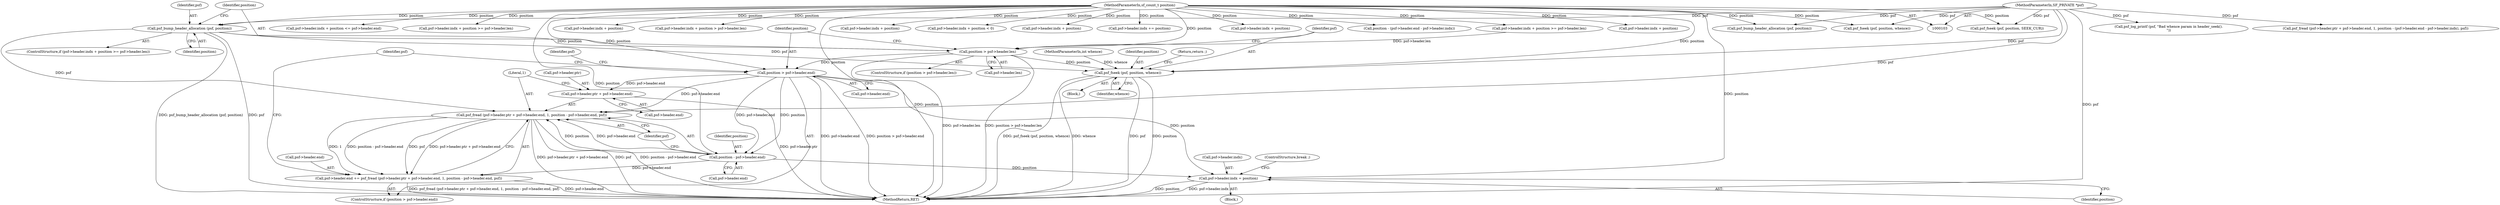 digraph "0_libsndfile_708e996c87c5fae77b104ccfeb8f6db784c32074_14@API" {
"1000126" [label="(Call,psf_bump_header_allocation (psf, position))"];
"1000104" [label="(MethodParameterIn,SF_PRIVATE *psf)"];
"1000105" [label="(MethodParameterIn,sf_count_t position)"];
"1000130" [label="(Call,position > psf->header.len)"];
"1000138" [label="(Call,psf_fseek (psf, position, whence))"];
"1000144" [label="(Call,position > psf->header.end)"];
"1000157" [label="(Call,psf_fread (psf->header.ptr + psf->header.end, 1, position - psf->header.end, psf))"];
"1000151" [label="(Call,psf->header.end += psf_fread (psf->header.ptr + psf->header.end, 1, position - psf->header.end, psf))"];
"1000158" [label="(Call,psf->header.ptr + psf->header.end)"];
"1000170" [label="(Call,position - psf->header.end)"];
"1000178" [label="(Call,psf->header.indx = position)"];
"1000139" [label="(Identifier,psf)"];
"1000188" [label="(Call,psf->header.indx + position >= psf->header.len)"];
"1000126" [label="(Call,psf_bump_header_allocation (psf, position))"];
"1000128" [label="(Identifier,position)"];
"1000258" [label="(Call,psf->header.indx + position)"];
"1000151" [label="(Call,psf->header.end += psf_fread (psf->header.ptr + psf->header.end, 1, position - psf->header.end, psf))"];
"1000334" [label="(Call,psf_log_printf (psf, \"Bad whence param in header_seek().\n\"))"];
"1000257" [label="(Call,psf->header.indx + position > psf->header.len)"];
"1000177" [label="(Identifier,psf)"];
"1000130" [label="(Call,position > psf->header.len)"];
"1000137" [label="(Block,)"];
"1000143" [label="(ControlStructure,if (position > psf->header.end))"];
"1000157" [label="(Call,psf_fread (psf->header.ptr + psf->header.end, 1, position - psf->header.end, psf))"];
"1000205" [label="(Call,psf->header.indx + position < 0)"];
"1000104" [label="(MethodParameterIn,SF_PRIVATE *psf)"];
"1000206" [label="(Call,psf->header.indx + position)"];
"1000248" [label="(Call,psf->header.indx += position)"];
"1000141" [label="(Identifier,whence)"];
"1000140" [label="(Identifier,position)"];
"1000171" [label="(Identifier,position)"];
"1000189" [label="(Call,psf->header.indx + position)"];
"1000110" [label="(Block,)"];
"1000113" [label="(Call,psf->header.indx + position >= psf->header.len)"];
"1000184" [label="(Identifier,position)"];
"1000142" [label="(Return,return ;)"];
"1000164" [label="(Call,psf->header.end)"];
"1000138" [label="(Call,psf_fseek (psf, position, whence))"];
"1000169" [label="(Literal,1)"];
"1000146" [label="(Call,psf->header.end)"];
"1000129" [label="(ControlStructure,if (position > psf->header.len))"];
"1000178" [label="(Call,psf->header.indx = position)"];
"1000131" [label="(Identifier,position)"];
"1000159" [label="(Call,psf->header.ptr)"];
"1000127" [label="(Identifier,psf)"];
"1000112" [label="(ControlStructure,if (psf->header.indx + position >= psf->header.len))"];
"1000293" [label="(Call,psf_fread (psf->header.ptr + psf->header.end, 1, position - (psf->header.end - psf->header.indx), psf))"];
"1000235" [label="(Call,psf->header.indx + position)"];
"1000106" [label="(MethodParameterIn,int whence)"];
"1000228" [label="(Call,psf_fseek (psf, position, whence))"];
"1000282" [label="(Call,psf_fseek (psf, position, SEEK_CUR))"];
"1000201" [label="(Call,psf_bump_header_allocation (psf, position))"];
"1000154" [label="(Identifier,psf)"];
"1000179" [label="(Call,psf->header.indx)"];
"1000306" [label="(Call,position - (psf->header.end - psf->header.indx))"];
"1000114" [label="(Call,psf->header.indx + position)"];
"1000170" [label="(Call,position - psf->header.end)"];
"1000132" [label="(Call,psf->header.len)"];
"1000152" [label="(Call,psf->header.end)"];
"1000145" [label="(Identifier,position)"];
"1000234" [label="(Call,psf->header.indx + position <= psf->header.end)"];
"1000339" [label="(MethodReturn,RET)"];
"1000105" [label="(MethodParameterIn,sf_count_t position)"];
"1000158" [label="(Call,psf->header.ptr + psf->header.end)"];
"1000172" [label="(Call,psf->header.end)"];
"1000185" [label="(ControlStructure,break ;)"];
"1000181" [label="(Identifier,psf)"];
"1000144" [label="(Call,position > psf->header.end)"];
"1000126" -> "1000112"  [label="AST: "];
"1000126" -> "1000128"  [label="CFG: "];
"1000127" -> "1000126"  [label="AST: "];
"1000128" -> "1000126"  [label="AST: "];
"1000131" -> "1000126"  [label="CFG: "];
"1000126" -> "1000339"  [label="DDG: psf_bump_header_allocation (psf, position)"];
"1000126" -> "1000339"  [label="DDG: psf"];
"1000104" -> "1000126"  [label="DDG: psf"];
"1000105" -> "1000126"  [label="DDG: position"];
"1000126" -> "1000130"  [label="DDG: position"];
"1000126" -> "1000138"  [label="DDG: psf"];
"1000126" -> "1000157"  [label="DDG: psf"];
"1000104" -> "1000103"  [label="AST: "];
"1000104" -> "1000339"  [label="DDG: psf"];
"1000104" -> "1000138"  [label="DDG: psf"];
"1000104" -> "1000157"  [label="DDG: psf"];
"1000104" -> "1000201"  [label="DDG: psf"];
"1000104" -> "1000228"  [label="DDG: psf"];
"1000104" -> "1000282"  [label="DDG: psf"];
"1000104" -> "1000293"  [label="DDG: psf"];
"1000104" -> "1000334"  [label="DDG: psf"];
"1000105" -> "1000103"  [label="AST: "];
"1000105" -> "1000339"  [label="DDG: position"];
"1000105" -> "1000113"  [label="DDG: position"];
"1000105" -> "1000114"  [label="DDG: position"];
"1000105" -> "1000130"  [label="DDG: position"];
"1000105" -> "1000138"  [label="DDG: position"];
"1000105" -> "1000144"  [label="DDG: position"];
"1000105" -> "1000170"  [label="DDG: position"];
"1000105" -> "1000178"  [label="DDG: position"];
"1000105" -> "1000188"  [label="DDG: position"];
"1000105" -> "1000189"  [label="DDG: position"];
"1000105" -> "1000201"  [label="DDG: position"];
"1000105" -> "1000205"  [label="DDG: position"];
"1000105" -> "1000206"  [label="DDG: position"];
"1000105" -> "1000228"  [label="DDG: position"];
"1000105" -> "1000234"  [label="DDG: position"];
"1000105" -> "1000235"  [label="DDG: position"];
"1000105" -> "1000248"  [label="DDG: position"];
"1000105" -> "1000257"  [label="DDG: position"];
"1000105" -> "1000258"  [label="DDG: position"];
"1000105" -> "1000282"  [label="DDG: position"];
"1000105" -> "1000306"  [label="DDG: position"];
"1000130" -> "1000129"  [label="AST: "];
"1000130" -> "1000132"  [label="CFG: "];
"1000131" -> "1000130"  [label="AST: "];
"1000132" -> "1000130"  [label="AST: "];
"1000139" -> "1000130"  [label="CFG: "];
"1000145" -> "1000130"  [label="CFG: "];
"1000130" -> "1000339"  [label="DDG: position > psf->header.len"];
"1000130" -> "1000339"  [label="DDG: psf->header.len"];
"1000113" -> "1000130"  [label="DDG: psf->header.len"];
"1000130" -> "1000138"  [label="DDG: position"];
"1000130" -> "1000144"  [label="DDG: position"];
"1000138" -> "1000137"  [label="AST: "];
"1000138" -> "1000141"  [label="CFG: "];
"1000139" -> "1000138"  [label="AST: "];
"1000140" -> "1000138"  [label="AST: "];
"1000141" -> "1000138"  [label="AST: "];
"1000142" -> "1000138"  [label="CFG: "];
"1000138" -> "1000339"  [label="DDG: whence"];
"1000138" -> "1000339"  [label="DDG: psf"];
"1000138" -> "1000339"  [label="DDG: position"];
"1000138" -> "1000339"  [label="DDG: psf_fseek (psf, position, whence)"];
"1000106" -> "1000138"  [label="DDG: whence"];
"1000144" -> "1000143"  [label="AST: "];
"1000144" -> "1000146"  [label="CFG: "];
"1000145" -> "1000144"  [label="AST: "];
"1000146" -> "1000144"  [label="AST: "];
"1000154" -> "1000144"  [label="CFG: "];
"1000181" -> "1000144"  [label="CFG: "];
"1000144" -> "1000339"  [label="DDG: position > psf->header.end"];
"1000144" -> "1000339"  [label="DDG: psf->header.end"];
"1000144" -> "1000157"  [label="DDG: psf->header.end"];
"1000144" -> "1000158"  [label="DDG: psf->header.end"];
"1000144" -> "1000170"  [label="DDG: position"];
"1000144" -> "1000170"  [label="DDG: psf->header.end"];
"1000144" -> "1000178"  [label="DDG: position"];
"1000157" -> "1000151"  [label="AST: "];
"1000157" -> "1000177"  [label="CFG: "];
"1000158" -> "1000157"  [label="AST: "];
"1000169" -> "1000157"  [label="AST: "];
"1000170" -> "1000157"  [label="AST: "];
"1000177" -> "1000157"  [label="AST: "];
"1000151" -> "1000157"  [label="CFG: "];
"1000157" -> "1000339"  [label="DDG: psf->header.ptr + psf->header.end"];
"1000157" -> "1000339"  [label="DDG: psf"];
"1000157" -> "1000339"  [label="DDG: position - psf->header.end"];
"1000157" -> "1000151"  [label="DDG: psf->header.ptr + psf->header.end"];
"1000157" -> "1000151"  [label="DDG: 1"];
"1000157" -> "1000151"  [label="DDG: position - psf->header.end"];
"1000157" -> "1000151"  [label="DDG: psf"];
"1000170" -> "1000157"  [label="DDG: position"];
"1000170" -> "1000157"  [label="DDG: psf->header.end"];
"1000151" -> "1000143"  [label="AST: "];
"1000152" -> "1000151"  [label="AST: "];
"1000181" -> "1000151"  [label="CFG: "];
"1000151" -> "1000339"  [label="DDG: psf_fread (psf->header.ptr + psf->header.end, 1, position - psf->header.end, psf)"];
"1000151" -> "1000339"  [label="DDG: psf->header.end"];
"1000170" -> "1000151"  [label="DDG: psf->header.end"];
"1000158" -> "1000164"  [label="CFG: "];
"1000159" -> "1000158"  [label="AST: "];
"1000164" -> "1000158"  [label="AST: "];
"1000169" -> "1000158"  [label="CFG: "];
"1000158" -> "1000339"  [label="DDG: psf->header.ptr"];
"1000170" -> "1000172"  [label="CFG: "];
"1000171" -> "1000170"  [label="AST: "];
"1000172" -> "1000170"  [label="AST: "];
"1000177" -> "1000170"  [label="CFG: "];
"1000170" -> "1000178"  [label="DDG: position"];
"1000178" -> "1000110"  [label="AST: "];
"1000178" -> "1000184"  [label="CFG: "];
"1000179" -> "1000178"  [label="AST: "];
"1000184" -> "1000178"  [label="AST: "];
"1000185" -> "1000178"  [label="CFG: "];
"1000178" -> "1000339"  [label="DDG: psf->header.indx"];
"1000178" -> "1000339"  [label="DDG: position"];
}
